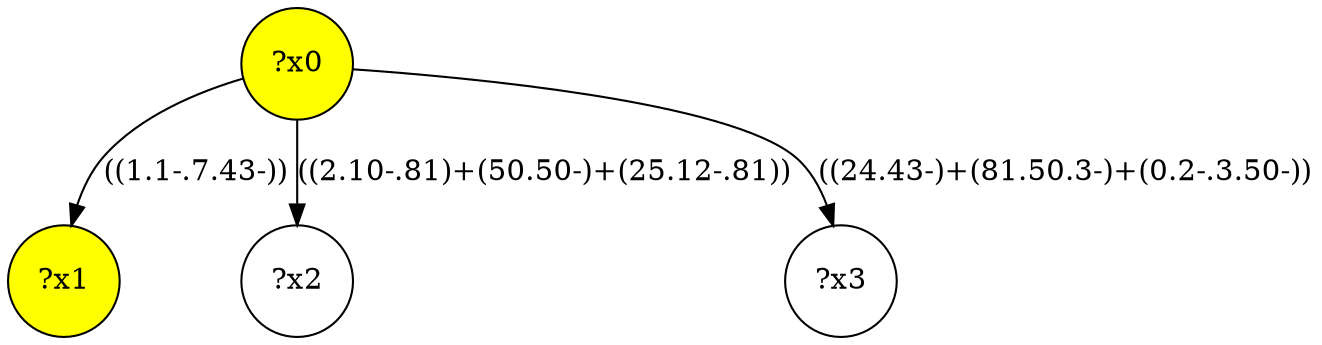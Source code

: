 digraph g {
	x0 [fillcolor="yellow", style="filled," shape=circle, label="?x0"];
	x1 [fillcolor="yellow", style="filled," shape=circle, label="?x1"];
	x0 -> x1 [label="((1.1-.7.43-))"];
	x2 [shape=circle, label="?x2"];
	x0 -> x2 [label="((2.10-.81)+(50.50-)+(25.12-.81))"];
	x3 [shape=circle, label="?x3"];
	x0 -> x3 [label="((24.43-)+(81.50.3-)+(0.2-.3.50-))"];
}
